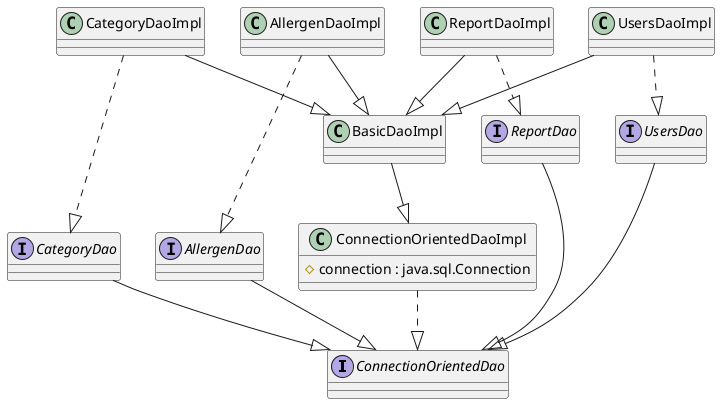 @startuml

interface ConnectionOrientedDao
interface CategoryDao
interface AllergenDao
interface ReportDao
interface UsersDao

class ConnectionOrientedDaoImpl {
 # connection : java.sql.Connection
}

class BasicDaoImpl

CategoryDao --|> ConnectionOrientedDao
AllergenDao --|> ConnectionOrientedDao
ReportDao --|> ConnectionOrientedDao
UsersDao --|> ConnectionOrientedDao

ConnectionOrientedDaoImpl ..|> ConnectionOrientedDao
BasicDaoImpl --|> ConnectionOrientedDaoImpl

class AllergenDaoImpl
AllergenDaoImpl ..|> AllergenDao
AllergenDaoImpl --|> BasicDaoImpl

class CategoryDaoImpl
CategoryDaoImpl ..|> CategoryDao
CategoryDaoImpl --|> BasicDaoImpl

class ReportDaoImpl
ReportDaoImpl ..|> ReportDao
ReportDaoImpl --|> BasicDaoImpl

class UsersDaoImpl
UsersDaoImpl ..|> UsersDao
UsersDaoImpl --|> BasicDaoImpl

@enduml